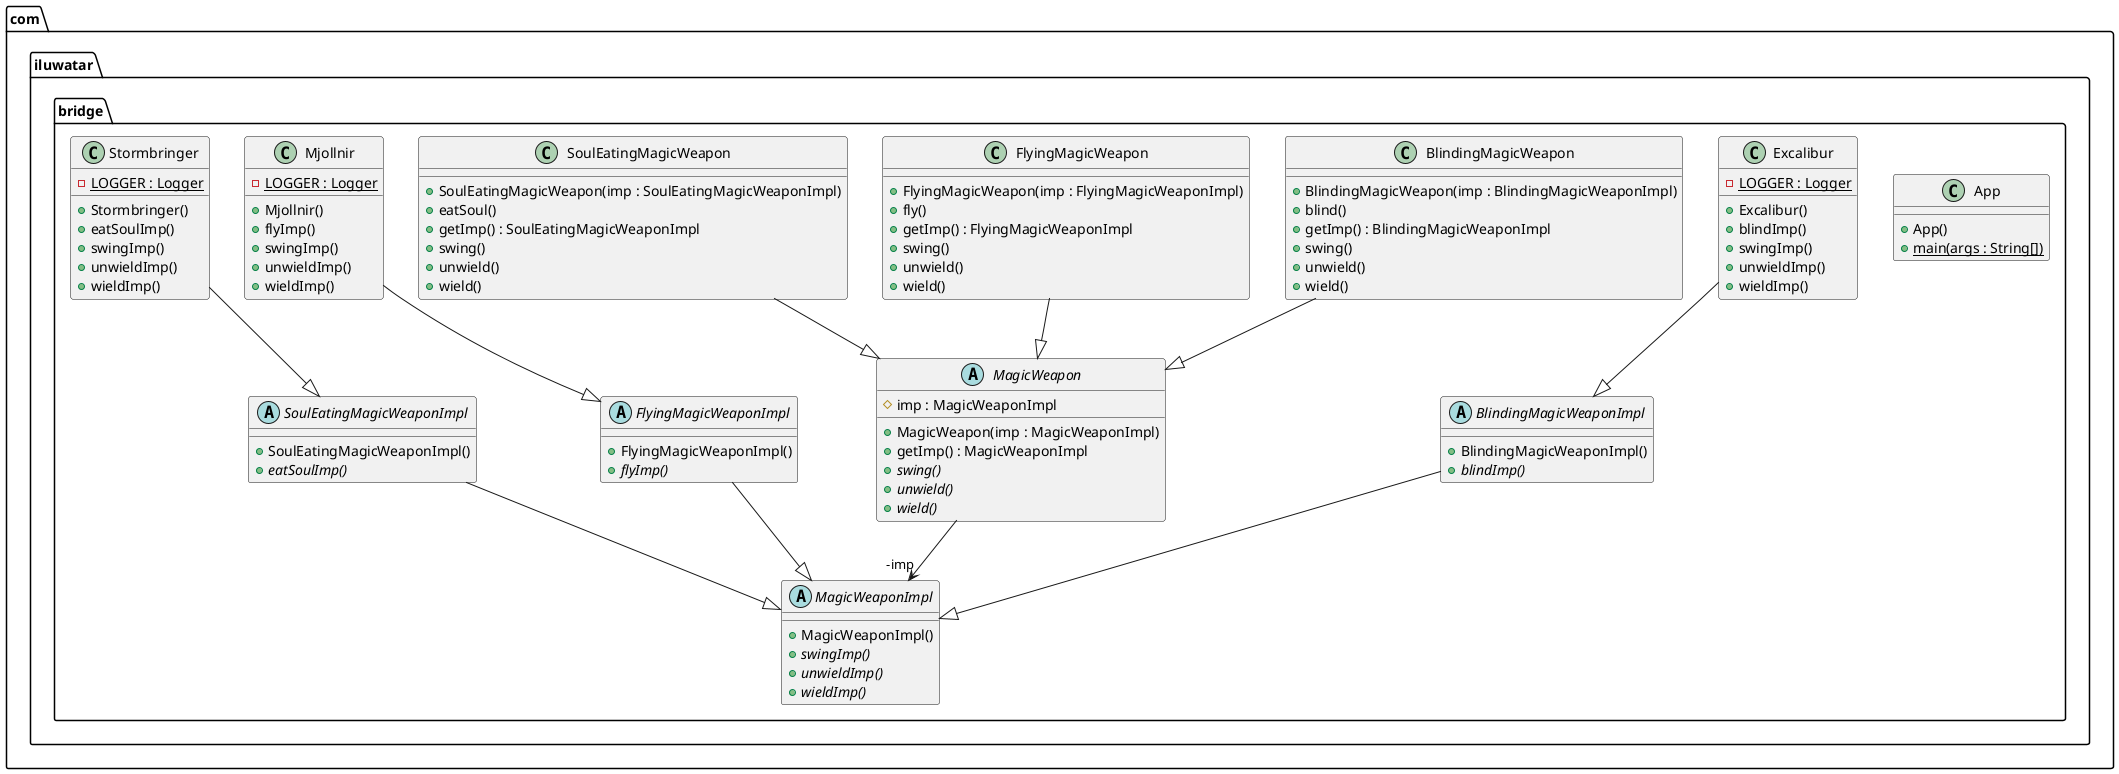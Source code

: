 @startuml
package com.iluwatar.bridge {
  class App {
    + App()
    + main(args : String[]) {static}
  }
  class BlindingMagicWeapon {
    + BlindingMagicWeapon(imp : BlindingMagicWeaponImpl)
    + blind()
    + getImp() : BlindingMagicWeaponImpl
    + swing()
    + unwield()
    + wield()
  }
  abstract class BlindingMagicWeaponImpl {
    + BlindingMagicWeaponImpl()
    + blindImp() {abstract}
  }
  class Excalibur {
    - LOGGER : Logger {static}
    + Excalibur()
    + blindImp()
    + swingImp()
    + unwieldImp()
    + wieldImp()
  }
  class FlyingMagicWeapon {
    + FlyingMagicWeapon(imp : FlyingMagicWeaponImpl)
    + fly()
    + getImp() : FlyingMagicWeaponImpl
    + swing()
    + unwield()
    + wield()
  }
  abstract class FlyingMagicWeaponImpl {
    + FlyingMagicWeaponImpl()
    + flyImp() {abstract}
  }
  abstract class MagicWeapon {
    # imp : MagicWeaponImpl
    + MagicWeapon(imp : MagicWeaponImpl)
    + getImp() : MagicWeaponImpl
    + swing() {abstract}
    + unwield() {abstract}
    + wield() {abstract}
  }
  abstract class MagicWeaponImpl {
    + MagicWeaponImpl()
    + swingImp() {abstract}
    + unwieldImp() {abstract}
    + wieldImp() {abstract}
  }
  class Mjollnir {
    - LOGGER : Logger {static}
    + Mjollnir()
    + flyImp()
    + swingImp()
    + unwieldImp()
    + wieldImp()
  }
  class SoulEatingMagicWeapon {
    + SoulEatingMagicWeapon(imp : SoulEatingMagicWeaponImpl)
    + eatSoul()
    + getImp() : SoulEatingMagicWeaponImpl
    + swing()
    + unwield()
    + wield()
  }
  abstract class SoulEatingMagicWeaponImpl {
    + SoulEatingMagicWeaponImpl()
    + eatSoulImp() {abstract}
  }
  class Stormbringer {
    - LOGGER : Logger {static}
    + Stormbringer()
    + eatSoulImp()
    + swingImp()
    + unwieldImp()
    + wieldImp()
  }
}
MagicWeapon -->  "-imp" MagicWeaponImpl
BlindingMagicWeapon --|> MagicWeapon 
BlindingMagicWeaponImpl --|> MagicWeaponImpl 
Excalibur --|> BlindingMagicWeaponImpl 
FlyingMagicWeapon --|> MagicWeapon 
FlyingMagicWeaponImpl --|> MagicWeaponImpl 
Mjollnir --|> FlyingMagicWeaponImpl 
SoulEatingMagicWeapon --|> MagicWeapon 
SoulEatingMagicWeaponImpl --|> MagicWeaponImpl 
Stormbringer --|> SoulEatingMagicWeaponImpl 
@enduml